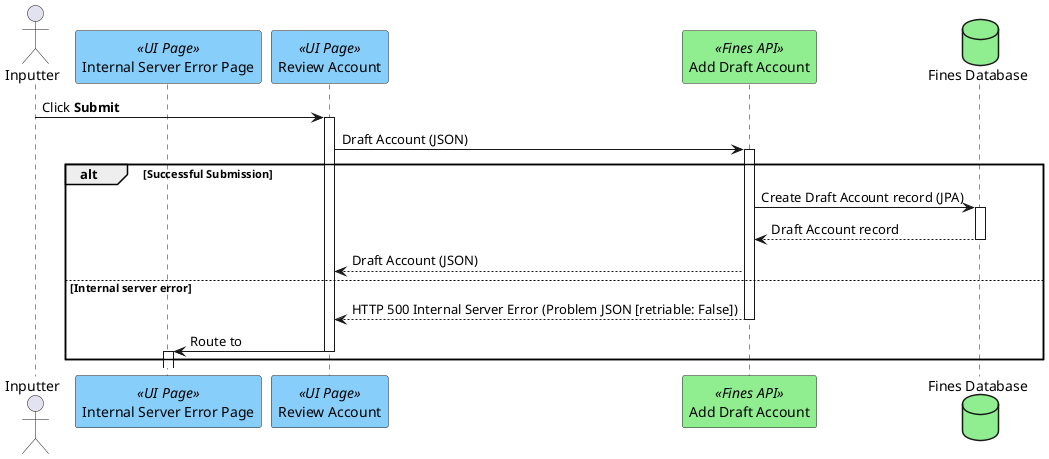 @startuml
actor "Inputter" as user
participant "Internal Server Error Page" as error <<UI Page>> #lightskyblue
participant "Review Account" as review <<UI Page>> #lightskyblue
participant "Add Draft Account" as fines <<Fines API>> #lightgreen
database "Fines Database" as db #lightgreen

user -> review ++: Click <b>Submit</b>
review -> fines ++ : Draft Account (JSON)
alt Successful Submission
fines -> db ++ : Create Draft Account record (JPA)
fines <-- db -- : Draft Account record
review <-- fines : Draft Account (JSON)
else Internal server error
review <-- fines -- : HTTP 500 Internal Server Error (Problem JSON [retriable: False])
error <- review --++: Route to
end
@enduml